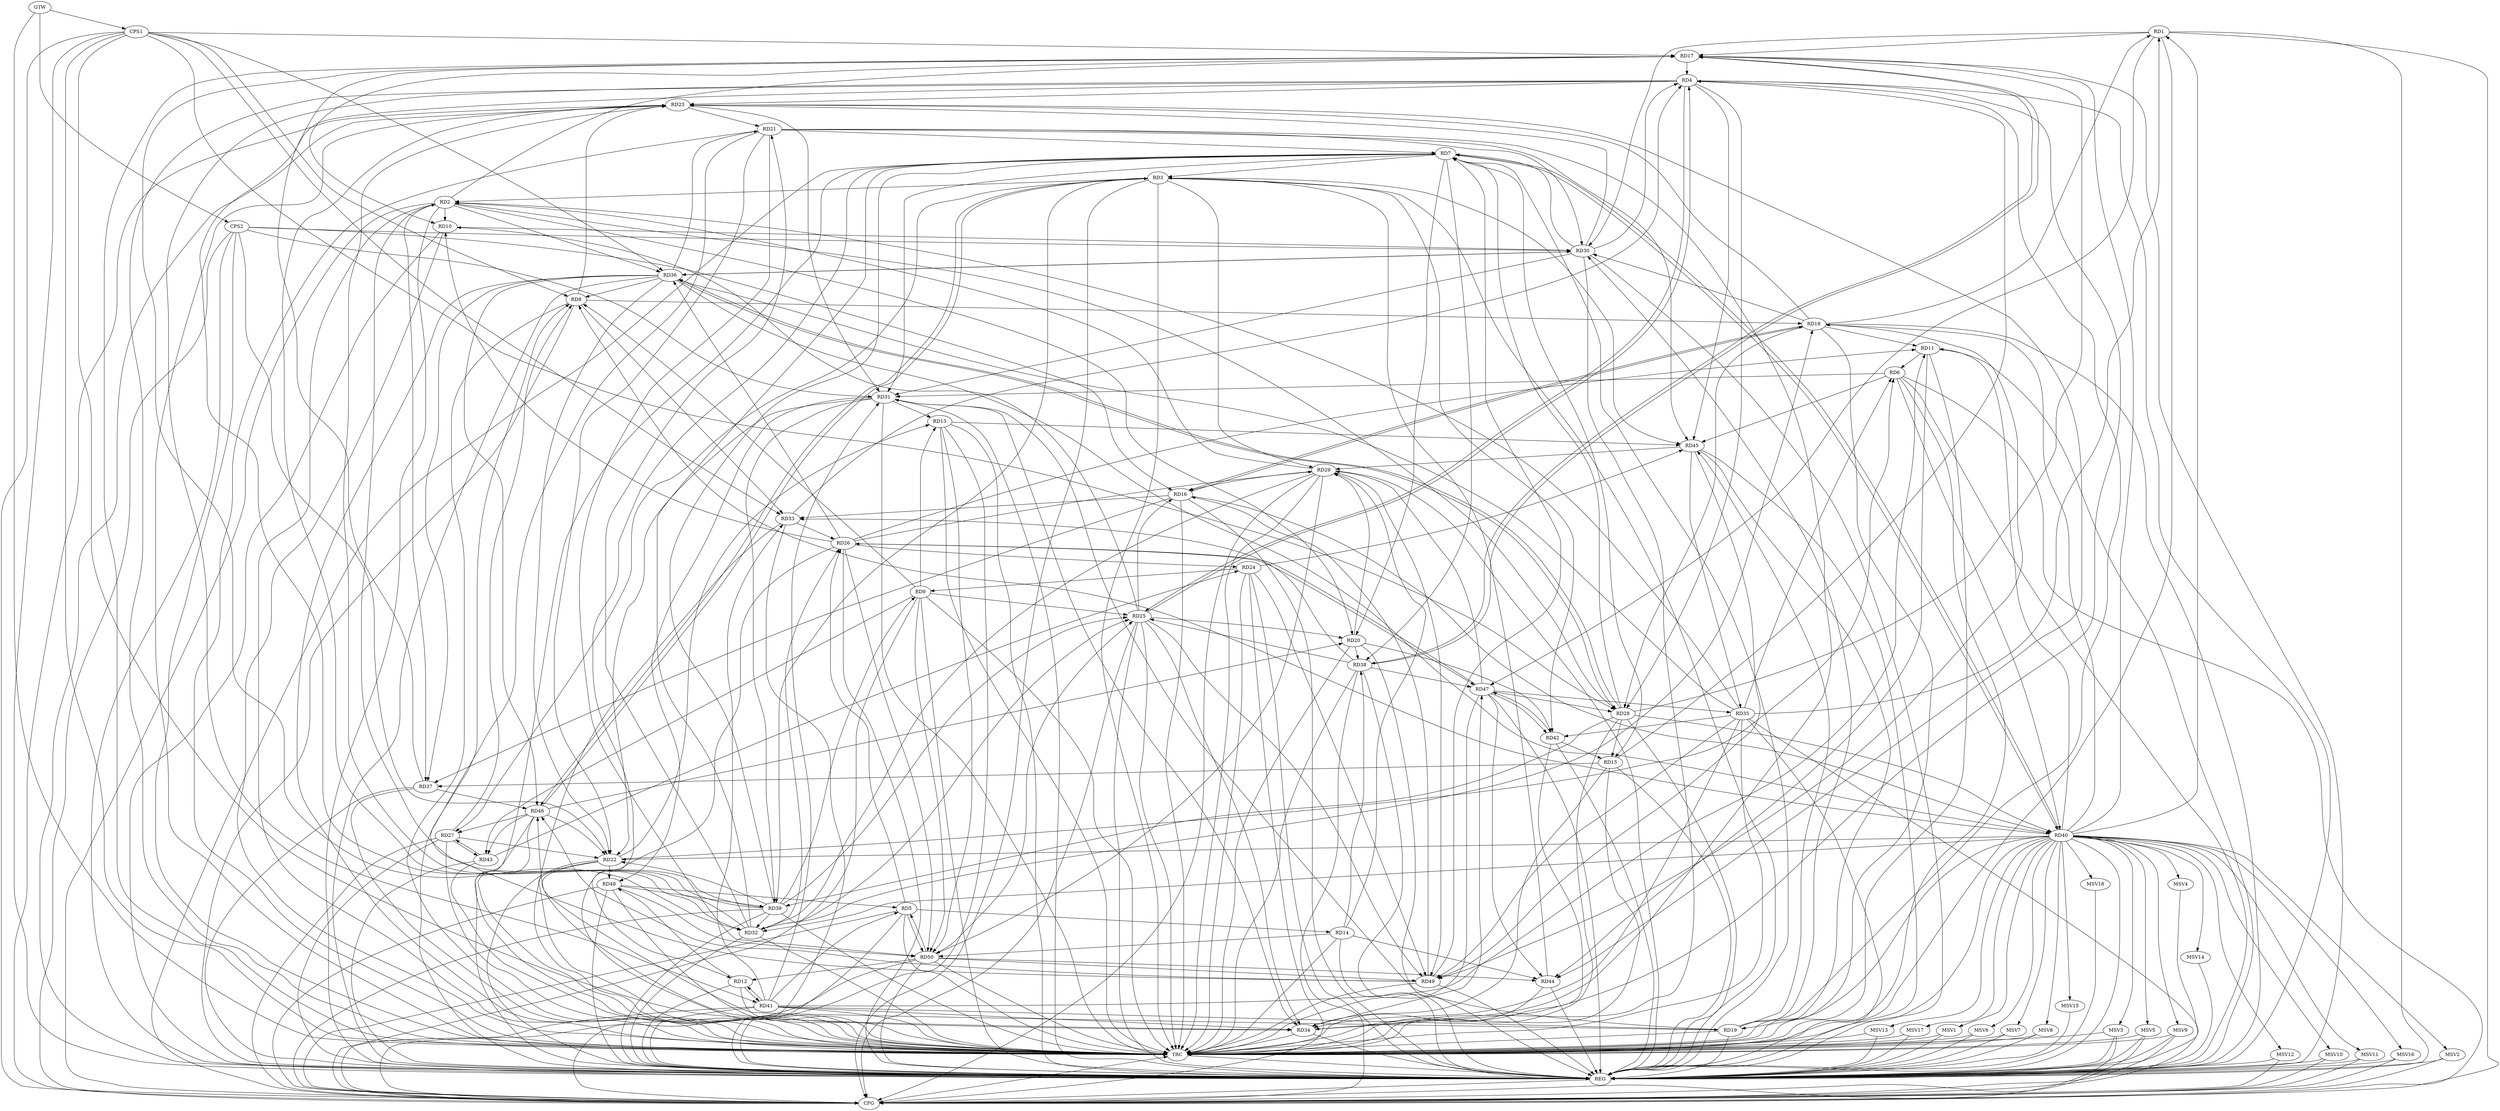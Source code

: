 strict digraph G {
  RD1 [ label="RD1" ];
  RD2 [ label="RD2" ];
  RD3 [ label="RD3" ];
  RD4 [ label="RD4" ];
  RD5 [ label="RD5" ];
  RD6 [ label="RD6" ];
  RD7 [ label="RD7" ];
  RD8 [ label="RD8" ];
  RD9 [ label="RD9" ];
  RD10 [ label="RD10" ];
  RD11 [ label="RD11" ];
  RD12 [ label="RD12" ];
  RD13 [ label="RD13" ];
  RD14 [ label="RD14" ];
  RD15 [ label="RD15" ];
  RD16 [ label="RD16" ];
  RD17 [ label="RD17" ];
  RD18 [ label="RD18" ];
  RD19 [ label="RD19" ];
  RD20 [ label="RD20" ];
  RD21 [ label="RD21" ];
  RD22 [ label="RD22" ];
  RD23 [ label="RD23" ];
  RD24 [ label="RD24" ];
  RD25 [ label="RD25" ];
  RD26 [ label="RD26" ];
  RD27 [ label="RD27" ];
  RD28 [ label="RD28" ];
  RD29 [ label="RD29" ];
  RD30 [ label="RD30" ];
  RD31 [ label="RD31" ];
  RD32 [ label="RD32" ];
  RD33 [ label="RD33" ];
  RD34 [ label="RD34" ];
  RD35 [ label="RD35" ];
  RD36 [ label="RD36" ];
  RD37 [ label="RD37" ];
  RD38 [ label="RD38" ];
  RD39 [ label="RD39" ];
  RD40 [ label="RD40" ];
  RD41 [ label="RD41" ];
  RD42 [ label="RD42" ];
  RD43 [ label="RD43" ];
  RD44 [ label="RD44" ];
  RD45 [ label="RD45" ];
  RD46 [ label="RD46" ];
  RD47 [ label="RD47" ];
  RD48 [ label="RD48" ];
  RD49 [ label="RD49" ];
  RD50 [ label="RD50" ];
  CPS1 [ label="CPS1" ];
  CPS2 [ label="CPS2" ];
  GTW [ label="GTW" ];
  REG [ label="REG" ];
  CFG [ label="CFG" ];
  TRC [ label="TRC" ];
  MSV1 [ label="MSV1" ];
  MSV2 [ label="MSV2" ];
  MSV3 [ label="MSV3" ];
  MSV4 [ label="MSV4" ];
  MSV5 [ label="MSV5" ];
  MSV6 [ label="MSV6" ];
  MSV7 [ label="MSV7" ];
  MSV8 [ label="MSV8" ];
  MSV9 [ label="MSV9" ];
  MSV10 [ label="MSV10" ];
  MSV11 [ label="MSV11" ];
  MSV12 [ label="MSV12" ];
  MSV13 [ label="MSV13" ];
  MSV14 [ label="MSV14" ];
  MSV15 [ label="MSV15" ];
  MSV16 [ label="MSV16" ];
  MSV17 [ label="MSV17" ];
  MSV18 [ label="MSV18" ];
  RD1 -> RD17;
  RD18 -> RD1;
  RD1 -> RD30;
  RD35 -> RD1;
  RD40 -> RD1;
  RD1 -> RD47;
  RD3 -> RD2;
  RD2 -> RD10;
  RD2 -> RD17;
  RD2 -> RD20;
  RD2 -> RD28;
  RD29 -> RD2;
  RD35 -> RD2;
  RD2 -> RD36;
  RD2 -> RD37;
  RD39 -> RD2;
  RD7 -> RD3;
  RD3 -> RD27;
  RD3 -> RD29;
  RD3 -> RD39;
  RD3 -> RD42;
  RD44 -> RD3;
  RD3 -> RD45;
  RD3 -> RD46;
  RD46 -> RD3;
  RD15 -> RD4;
  RD17 -> RD4;
  RD19 -> RD4;
  RD4 -> RD23;
  RD4 -> RD25;
  RD25 -> RD4;
  RD4 -> RD28;
  RD30 -> RD4;
  RD4 -> RD32;
  RD33 -> RD4;
  RD4 -> RD34;
  RD4 -> RD41;
  RD4 -> RD45;
  RD5 -> RD14;
  RD5 -> RD26;
  RD41 -> RD5;
  RD48 -> RD5;
  RD5 -> RD50;
  RD50 -> RD5;
  RD11 -> RD6;
  RD22 -> RD6;
  RD6 -> RD31;
  RD35 -> RD6;
  RD6 -> RD40;
  RD6 -> RD45;
  RD7 -> RD12;
  RD7 -> RD15;
  RD7 -> RD20;
  RD21 -> RD7;
  RD28 -> RD7;
  RD30 -> RD7;
  RD7 -> RD31;
  RD32 -> RD7;
  RD7 -> RD38;
  RD39 -> RD7;
  RD7 -> RD40;
  RD40 -> RD7;
  RD49 -> RD7;
  RD9 -> RD8;
  RD8 -> RD18;
  RD8 -> RD23;
  RD27 -> RD8;
  RD8 -> RD33;
  RD36 -> RD8;
  RD40 -> RD8;
  RD49 -> RD8;
  RD9 -> RD13;
  RD24 -> RD9;
  RD9 -> RD25;
  RD39 -> RD9;
  RD9 -> RD43;
  RD9 -> RD50;
  RD17 -> RD10;
  RD25 -> RD10;
  RD26 -> RD10;
  RD10 -> RD30;
  RD18 -> RD11;
  RD26 -> RD11;
  RD40 -> RD11;
  RD41 -> RD11;
  RD11 -> RD44;
  RD12 -> RD41;
  RD41 -> RD12;
  RD12 -> RD48;
  RD50 -> RD12;
  RD22 -> RD13;
  RD31 -> RD13;
  RD13 -> RD45;
  RD13 -> RD50;
  RD14 -> RD29;
  RD14 -> RD38;
  RD14 -> RD44;
  RD14 -> RD50;
  RD28 -> RD15;
  RD15 -> RD34;
  RD15 -> RD37;
  RD42 -> RD15;
  RD16 -> RD18;
  RD18 -> RD16;
  RD25 -> RD16;
  RD29 -> RD16;
  RD16 -> RD33;
  RD16 -> RD37;
  RD16 -> RD40;
  RD49 -> RD16;
  RD28 -> RD17;
  RD17 -> RD32;
  RD37 -> RD17;
  RD17 -> RD38;
  RD38 -> RD17;
  RD40 -> RD17;
  RD18 -> RD23;
  RD18 -> RD28;
  RD18 -> RD30;
  RD32 -> RD18;
  RD40 -> RD18;
  RD18 -> RD49;
  RD19 -> RD30;
  RD19 -> RD31;
  RD40 -> RD19;
  RD41 -> RD19;
  RD19 -> RD45;
  RD19 -> RD46;
  RD25 -> RD20;
  RD20 -> RD29;
  RD20 -> RD38;
  RD20 -> RD42;
  RD46 -> RD20;
  RD21 -> RD22;
  RD23 -> RD21;
  RD21 -> RD30;
  RD32 -> RD21;
  RD21 -> RD34;
  RD36 -> RD21;
  RD21 -> RD45;
  RD21 -> RD50;
  RD27 -> RD22;
  RD31 -> RD22;
  RD22 -> RD34;
  RD36 -> RD22;
  RD39 -> RD22;
  RD40 -> RD22;
  RD46 -> RD22;
  RD22 -> RD48;
  RD30 -> RD23;
  RD23 -> RD31;
  RD32 -> RD23;
  RD39 -> RD23;
  RD23 -> RD44;
  RD26 -> RD24;
  RD43 -> RD24;
  RD24 -> RD45;
  RD24 -> RD49;
  RD32 -> RD25;
  RD25 -> RD34;
  RD38 -> RD25;
  RD39 -> RD25;
  RD25 -> RD49;
  RD50 -> RD25;
  RD26 -> RD29;
  RD32 -> RD26;
  RD33 -> RD26;
  RD26 -> RD36;
  RD26 -> RD47;
  RD47 -> RD26;
  RD26 -> RD50;
  RD27 -> RD43;
  RD43 -> RD27;
  RD46 -> RD27;
  RD28 -> RD36;
  RD36 -> RD28;
  RD28 -> RD39;
  RD28 -> RD40;
  RD47 -> RD28;
  RD29 -> RD32;
  RD45 -> RD29;
  RD47 -> RD29;
  RD29 -> RD49;
  RD29 -> RD50;
  RD30 -> RD31;
  RD30 -> RD36;
  RD36 -> RD30;
  RD31 -> RD34;
  RD31 -> RD39;
  RD41 -> RD31;
  RD31 -> RD48;
  RD39 -> RD32;
  RD40 -> RD32;
  RD38 -> RD33;
  RD41 -> RD33;
  RD35 -> RD34;
  RD41 -> RD34;
  RD34 -> RD47;
  RD35 -> RD36;
  RD35 -> RD42;
  RD45 -> RD35;
  RD47 -> RD35;
  RD35 -> RD49;
  RD36 -> RD37;
  RD36 -> RD40;
  RD36 -> RD46;
  RD37 -> RD46;
  RD38 -> RD47;
  RD48 -> RD39;
  RD42 -> RD47;
  RD47 -> RD42;
  RD46 -> RD43;
  RD47 -> RD44;
  RD50 -> RD44;
  RD45 -> RD49;
  RD49 -> RD46;
  RD48 -> RD50;
  RD50 -> RD49;
  CPS1 -> RD34;
  CPS1 -> RD33;
  CPS1 -> RD8;
  CPS1 -> RD28;
  CPS1 -> RD36;
  CPS1 -> RD17;
  CPS2 -> RD16;
  CPS2 -> RD31;
  CPS2 -> RD30;
  CPS2 -> RD22;
  GTW -> CPS1;
  GTW -> CPS2;
  RD1 -> REG;
  RD2 -> REG;
  RD3 -> REG;
  RD4 -> REG;
  RD5 -> REG;
  RD6 -> REG;
  RD7 -> REG;
  RD8 -> REG;
  RD9 -> REG;
  RD10 -> REG;
  RD11 -> REG;
  RD12 -> REG;
  RD13 -> REG;
  RD14 -> REG;
  RD15 -> REG;
  RD16 -> REG;
  RD17 -> REG;
  RD18 -> REG;
  RD19 -> REG;
  RD20 -> REG;
  RD21 -> REG;
  RD22 -> REG;
  RD23 -> REG;
  RD24 -> REG;
  RD25 -> REG;
  RD26 -> REG;
  RD27 -> REG;
  RD28 -> REG;
  RD29 -> REG;
  RD30 -> REG;
  RD31 -> REG;
  RD32 -> REG;
  RD33 -> REG;
  RD34 -> REG;
  RD35 -> REG;
  RD36 -> REG;
  RD37 -> REG;
  RD38 -> REG;
  RD39 -> REG;
  RD40 -> REG;
  RD41 -> REG;
  RD42 -> REG;
  RD43 -> REG;
  RD44 -> REG;
  RD45 -> REG;
  RD46 -> REG;
  RD47 -> REG;
  RD48 -> REG;
  RD49 -> REG;
  RD50 -> REG;
  CPS1 -> REG;
  CPS2 -> REG;
  RD23 -> CFG;
  RD39 -> CFG;
  RD35 -> CFG;
  RD3 -> CFG;
  RD5 -> CFG;
  RD48 -> CFG;
  RD25 -> CFG;
  RD50 -> CFG;
  RD6 -> CFG;
  RD24 -> CFG;
  RD1 -> CFG;
  RD7 -> CFG;
  RD13 -> CFG;
  CPS1 -> CFG;
  RD2 -> CFG;
  CPS2 -> CFG;
  RD27 -> CFG;
  RD9 -> CFG;
  RD41 -> CFG;
  RD38 -> CFG;
  RD29 -> CFG;
  REG -> CFG;
  RD1 -> TRC;
  RD2 -> TRC;
  RD3 -> TRC;
  RD4 -> TRC;
  RD5 -> TRC;
  RD6 -> TRC;
  RD7 -> TRC;
  RD8 -> TRC;
  RD9 -> TRC;
  RD10 -> TRC;
  RD11 -> TRC;
  RD12 -> TRC;
  RD13 -> TRC;
  RD14 -> TRC;
  RD15 -> TRC;
  RD16 -> TRC;
  RD17 -> TRC;
  RD18 -> TRC;
  RD19 -> TRC;
  RD20 -> TRC;
  RD21 -> TRC;
  RD22 -> TRC;
  RD23 -> TRC;
  RD24 -> TRC;
  RD25 -> TRC;
  RD26 -> TRC;
  RD27 -> TRC;
  RD28 -> TRC;
  RD29 -> TRC;
  RD30 -> TRC;
  RD31 -> TRC;
  RD32 -> TRC;
  RD33 -> TRC;
  RD34 -> TRC;
  RD35 -> TRC;
  RD36 -> TRC;
  RD37 -> TRC;
  RD38 -> TRC;
  RD39 -> TRC;
  RD40 -> TRC;
  RD41 -> TRC;
  RD42 -> TRC;
  RD43 -> TRC;
  RD44 -> TRC;
  RD45 -> TRC;
  RD46 -> TRC;
  RD47 -> TRC;
  RD48 -> TRC;
  RD49 -> TRC;
  RD50 -> TRC;
  CPS1 -> TRC;
  CPS2 -> TRC;
  GTW -> TRC;
  CFG -> TRC;
  TRC -> REG;
  RD40 -> MSV1;
  RD40 -> MSV2;
  RD40 -> MSV3;
  RD40 -> MSV4;
  RD40 -> MSV5;
  MSV1 -> REG;
  MSV1 -> TRC;
  MSV2 -> REG;
  MSV2 -> CFG;
  MSV3 -> REG;
  MSV3 -> TRC;
  MSV3 -> CFG;
  MSV4 -> REG;
  MSV5 -> REG;
  MSV5 -> TRC;
  MSV5 -> CFG;
  RD40 -> MSV6;
  RD40 -> MSV7;
  MSV6 -> REG;
  MSV6 -> TRC;
  MSV7 -> REG;
  MSV7 -> TRC;
  RD40 -> MSV8;
  MSV8 -> REG;
  MSV8 -> TRC;
  RD40 -> MSV9;
  RD40 -> MSV10;
  RD40 -> MSV11;
  MSV9 -> REG;
  MSV9 -> TRC;
  MSV9 -> CFG;
  MSV10 -> REG;
  MSV10 -> CFG;
  MSV11 -> REG;
  MSV11 -> CFG;
  RD40 -> MSV12;
  RD40 -> MSV13;
  RD40 -> MSV14;
  RD40 -> MSV15;
  RD40 -> MSV16;
  RD40 -> MSV17;
  MSV12 -> REG;
  MSV12 -> CFG;
  MSV13 -> REG;
  MSV13 -> TRC;
  MSV14 -> REG;
  MSV15 -> REG;
  MSV16 -> REG;
  MSV16 -> CFG;
  MSV17 -> REG;
  MSV17 -> TRC;
  RD40 -> MSV18;
  MSV18 -> REG;
}
